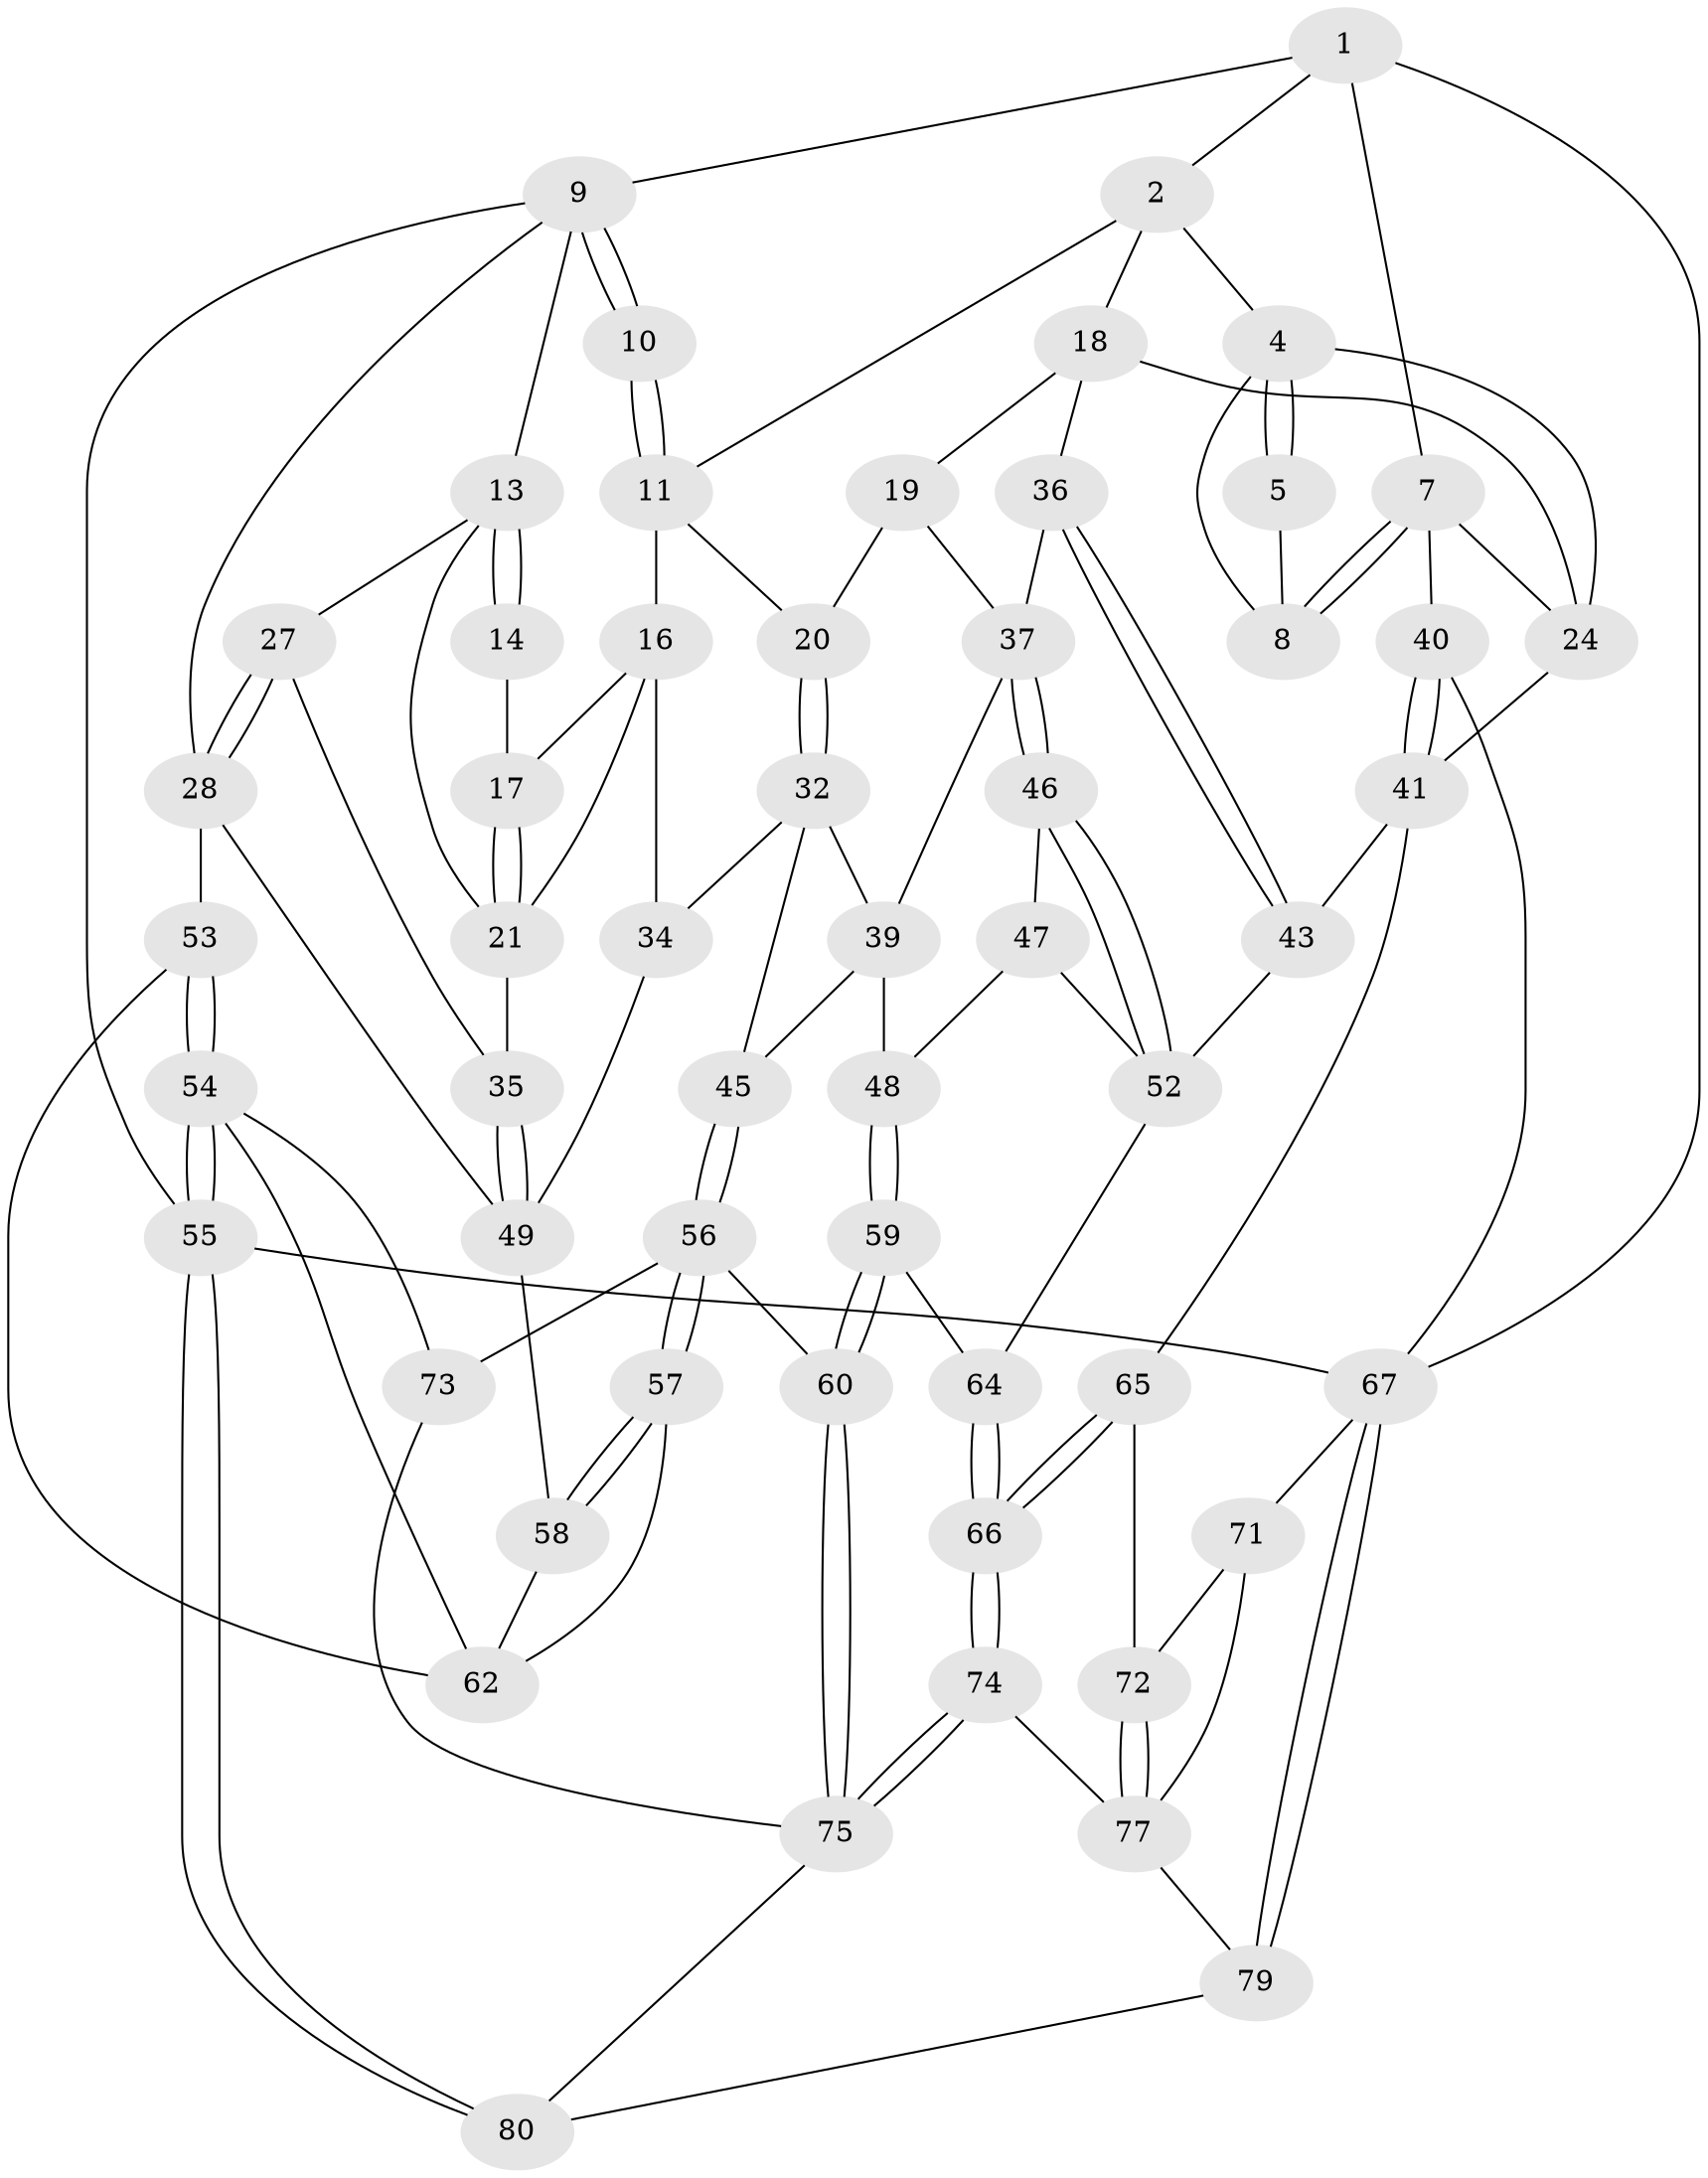 // Generated by graph-tools (version 1.1) at 2025/24/03/03/25 07:24:35]
// undirected, 56 vertices, 124 edges
graph export_dot {
graph [start="1"]
  node [color=gray90,style=filled];
  1 [pos="+1+0",super="+6"];
  2 [pos="+0.6373902807167445+0",super="+3"];
  4 [pos="+0.7163096315466796+0.02916150096493762",super="+23"];
  5 [pos="+0.9214409209769296+0.02025266030370603"];
  7 [pos="+1+0.17931700992464064",super="+29"];
  8 [pos="+0.9140985137467663+0.0854694102447988"];
  9 [pos="+0+0",super="+12"];
  10 [pos="+0.18900978516311526+0"];
  11 [pos="+0.46095361366690435+0",super="+15"];
  13 [pos="+0.11938148681056439+0.07914440957157658",super="+22"];
  14 [pos="+0.1822106940298121+0"];
  16 [pos="+0.3388334182908739+0.15451482987497564",super="+30"];
  17 [pos="+0.26171332244427997+0.09435744653822378"];
  18 [pos="+0.6519651021088505+0.13633163880728835",super="+26"];
  19 [pos="+0.6221129979733315+0.15933304859601458"];
  20 [pos="+0.5353448036232518+0.1943538141215962"];
  21 [pos="+0.16804953117645408+0.1682704102437679",super="+31"];
  24 [pos="+0.8580090732276904+0.23689599256519892",super="+25"];
  27 [pos="+0+0.236656315740378"];
  28 [pos="+0+0.17754601438514056",super="+50"];
  32 [pos="+0.5335064948219276+0.19959240265303949",super="+33"];
  34 [pos="+0.31455356626330366+0.3084334367951064"];
  35 [pos="+0.09069107036041628+0.3133733830664581"];
  36 [pos="+0.7300567320522048+0.32376705237470477"];
  37 [pos="+0.7252301992887585+0.32562183177767173",super="+38"];
  39 [pos="+0.6651049814686073+0.3106914899994474",super="+44"];
  40 [pos="+1+0.5142913742710471"];
  41 [pos="+1+0.5453514815568129",super="+42"];
  43 [pos="+0.8658882571822653+0.5046474842479662"];
  45 [pos="+0.4499124431789795+0.3586388441765993"];
  46 [pos="+0.6561369078769487+0.47388928925035523"];
  47 [pos="+0.6326336882633863+0.4812351597817509"];
  48 [pos="+0.5785939523376087+0.4812960885310895"];
  49 [pos="+0.11922490240919432+0.3575603532406442",super="+51"];
  52 [pos="+0.7808695861295929+0.5171764488481823",super="+63"];
  53 [pos="+0+0.5465432984437527"];
  54 [pos="+0+1",super="+70"];
  55 [pos="+0+1"];
  56 [pos="+0.3360601661730176+0.6615741437641779",super="+61"];
  57 [pos="+0.22637000011749242+0.632351966709385"];
  58 [pos="+0.17948872305280078+0.4597096909702796"];
  59 [pos="+0.5175571405910319+0.6515855958756344"];
  60 [pos="+0.43786923364386526+0.6882137890613426"];
  62 [pos="+0+0.5476342991962174",super="+69"];
  64 [pos="+0.6858689764083354+0.7059286689516582"];
  65 [pos="+0.9376650036980857+0.6475732918281272"];
  66 [pos="+0.7225684921629599+0.7525423145699808"];
  67 [pos="+1+1",super="+68"];
  71 [pos="+0.938983649008451+0.8582396530638469"];
  72 [pos="+0.910477486901693+0.8186119228527279"];
  73 [pos="+0.31365498064186353+0.8810311040966319"];
  74 [pos="+0.7194858569387111+0.7883767510564644"];
  75 [pos="+0.5287144799340856+0.8878071794683452",super="+76"];
  77 [pos="+0.7651839931009077+0.8690684695951969",super="+78"];
  79 [pos="+0.8199837341867566+1"];
  80 [pos="+0.4978143365781324+1"];
  1 -- 2;
  1 -- 67;
  1 -- 9;
  1 -- 7;
  2 -- 11;
  2 -- 18;
  2 -- 4;
  4 -- 5;
  4 -- 5;
  4 -- 8;
  4 -- 24;
  5 -- 8;
  7 -- 8;
  7 -- 8;
  7 -- 24;
  7 -- 40;
  9 -- 10;
  9 -- 10;
  9 -- 55;
  9 -- 28;
  9 -- 13;
  10 -- 11;
  10 -- 11;
  11 -- 16;
  11 -- 20;
  13 -- 14;
  13 -- 14;
  13 -- 21;
  13 -- 27;
  14 -- 17;
  16 -- 17;
  16 -- 34;
  16 -- 21;
  17 -- 21;
  17 -- 21;
  18 -- 19;
  18 -- 36;
  18 -- 24;
  19 -- 20;
  19 -- 37;
  20 -- 32;
  20 -- 32;
  21 -- 35;
  24 -- 41;
  27 -- 28;
  27 -- 28;
  27 -- 35;
  28 -- 49;
  28 -- 53;
  32 -- 39;
  32 -- 34;
  32 -- 45;
  34 -- 49;
  35 -- 49;
  35 -- 49;
  36 -- 37;
  36 -- 43;
  36 -- 43;
  37 -- 46;
  37 -- 46;
  37 -- 39;
  39 -- 48;
  39 -- 45;
  40 -- 41;
  40 -- 41;
  40 -- 67;
  41 -- 65;
  41 -- 43;
  43 -- 52;
  45 -- 56;
  45 -- 56;
  46 -- 47;
  46 -- 52;
  46 -- 52;
  47 -- 48;
  47 -- 52;
  48 -- 59;
  48 -- 59;
  49 -- 58;
  52 -- 64;
  53 -- 54;
  53 -- 54;
  53 -- 62;
  54 -- 55;
  54 -- 55;
  54 -- 73;
  54 -- 62;
  55 -- 80;
  55 -- 80;
  55 -- 67;
  56 -- 57;
  56 -- 57;
  56 -- 73;
  56 -- 60;
  57 -- 58;
  57 -- 58;
  57 -- 62;
  58 -- 62;
  59 -- 60;
  59 -- 60;
  59 -- 64;
  60 -- 75;
  60 -- 75;
  64 -- 66;
  64 -- 66;
  65 -- 66;
  65 -- 66;
  65 -- 72;
  66 -- 74;
  66 -- 74;
  67 -- 79;
  67 -- 79;
  67 -- 71;
  71 -- 72;
  71 -- 77;
  72 -- 77;
  72 -- 77;
  73 -- 75;
  74 -- 75;
  74 -- 75;
  74 -- 77;
  75 -- 80;
  77 -- 79;
  79 -- 80;
}

